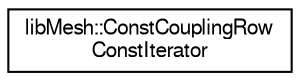 digraph "Graphical Class Hierarchy"
{
  edge [fontname="FreeSans",fontsize="10",labelfontname="FreeSans",labelfontsize="10"];
  node [fontname="FreeSans",fontsize="10",shape=record];
  rankdir="LR";
  Node1 [label="libMesh::ConstCouplingRow\lConstIterator",height=0.2,width=0.4,color="black", fillcolor="white", style="filled",URL="$classlibMesh_1_1ConstCouplingRowConstIterator.html"];
}
